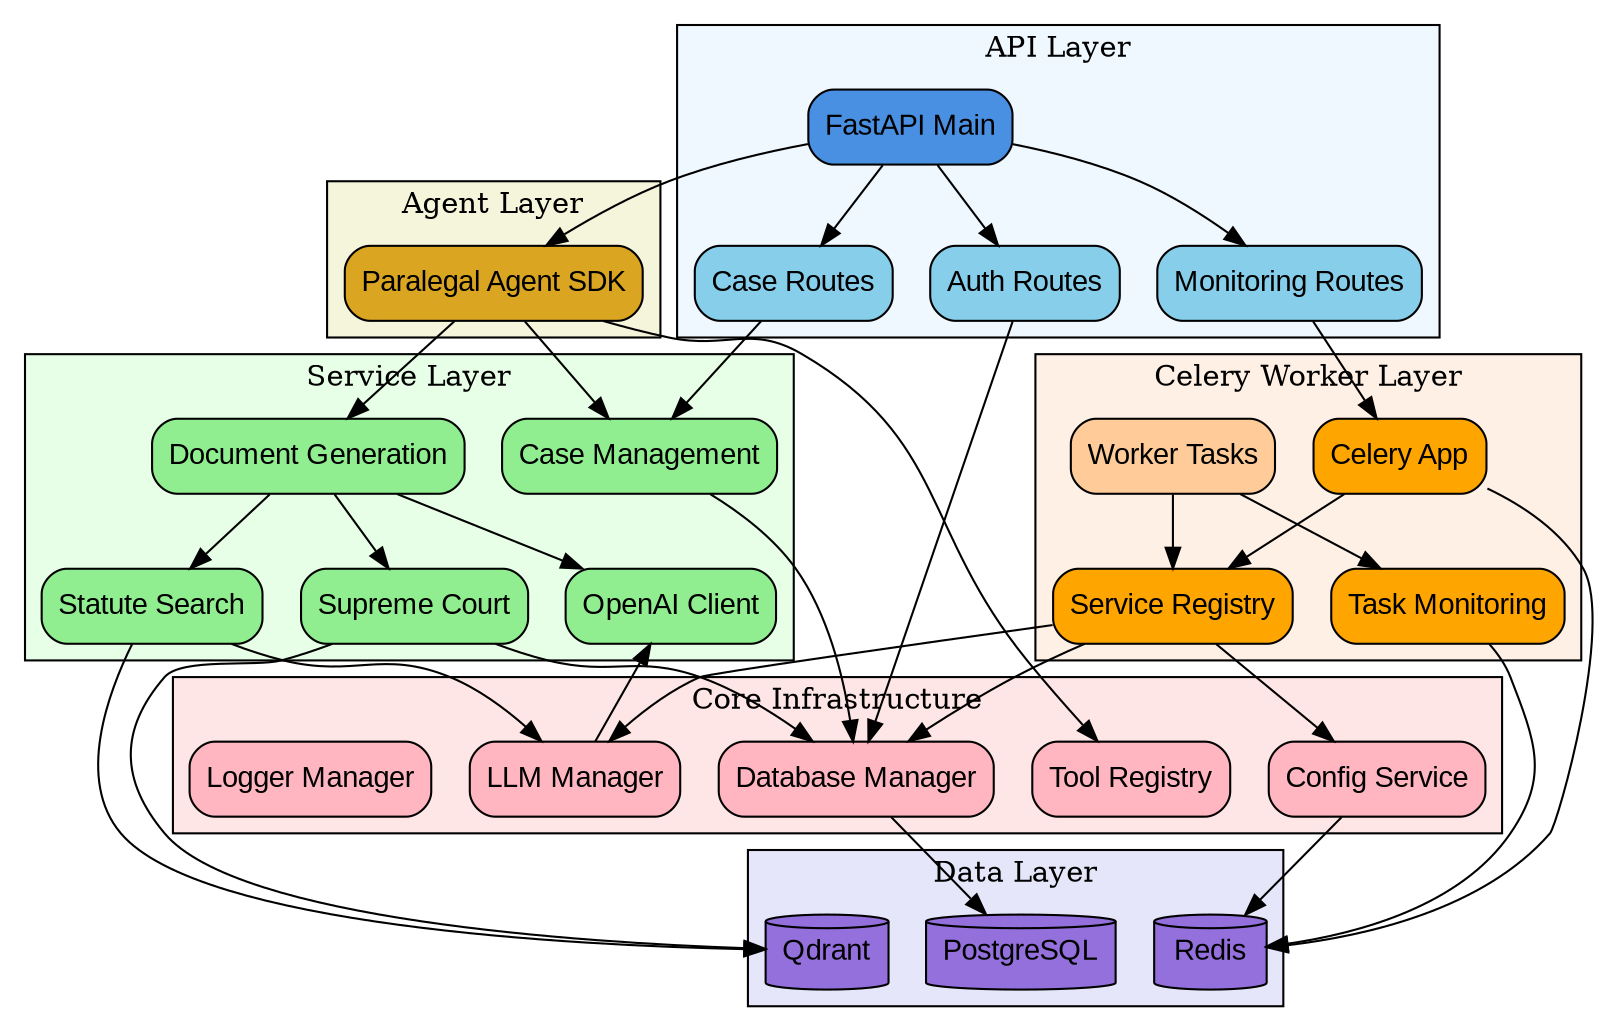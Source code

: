 digraph AI_Paralegal_Architecture {
    // Graph settings
    rankdir=TB;
    node [shape=box, style="rounded,filled", fontname="Arial"];
    edge [fontname="Arial"];
    
    // Color scheme
    node [fillcolor="#e8f4fd"];
    
    // Subgraphs for layers
    subgraph cluster_api {
        label="API Layer";
        style=filled;
        fillcolor="#f0f8ff";
        
        "FastAPI Main" [fillcolor="#4a90e2"];
        "Auth Routes" [fillcolor="#87ceeb"];
        "Case Routes" [fillcolor="#87ceeb"];
        "Monitoring Routes" [fillcolor="#87ceeb"];
    }
    
    subgraph cluster_agents {
        label="Agent Layer";
        style=filled;
        fillcolor="#f5f5dc";
        
        "Paralegal Agent SDK" [fillcolor="#daa520"];
    }
    
    subgraph cluster_services {
        label="Service Layer";
        style=filled;
        fillcolor="#e6ffe6";
        
        "Case Management" [fillcolor="#90ee90"];
        "Document Generation" [fillcolor="#90ee90"];
        "Statute Search" [fillcolor="#90ee90"];
        "Supreme Court" [fillcolor="#90ee90"];
        "OpenAI Client" [fillcolor="#90ee90"];
    }
    
    subgraph cluster_core {
        label="Core Infrastructure";
        style=filled;
        fillcolor="#ffe6e6";
        
        "Config Service" [fillcolor="#ffb6c1"];
        "Database Manager" [fillcolor="#ffb6c1"];
        "LLM Manager" [fillcolor="#ffb6c1"];
        "Tool Registry" [fillcolor="#ffb6c1"];
        "Logger Manager" [fillcolor="#ffb6c1"];
    }
    
    subgraph cluster_worker {
        label="Celery Worker Layer";
        style=filled;
        fillcolor="#fff0e6";
        
        "Celery App" [fillcolor="#ffa500"];
        "Service Registry" [fillcolor="#ffa500"];
        "Task Monitoring" [fillcolor="#ffa500"];
        "Worker Tasks" [fillcolor="#ffcc99"];
    }
    
    subgraph cluster_data {
        label="Data Layer";
        style=filled;
        fillcolor="#e6e6fa";
        
        "PostgreSQL" [shape=cylinder, fillcolor="#9370db"];
        "Redis" [shape=cylinder, fillcolor="#9370db"];
        "Qdrant" [shape=cylinder, fillcolor="#9370db"];
    }
    
    // Connections
    "FastAPI Main" -> "Auth Routes";
    "FastAPI Main" -> "Case Routes";
    "FastAPI Main" -> "Monitoring Routes";
    "FastAPI Main" -> "Paralegal Agent SDK";
    
    "Auth Routes" -> "Database Manager";
    "Case Routes" -> "Case Management";
    "Monitoring Routes" -> "Celery App";
    
    "Paralegal Agent SDK" -> "Tool Registry";
    "Paralegal Agent SDK" -> "Case Management";
    "Paralegal Agent SDK" -> "Document Generation";
    
    "Case Management" -> "Database Manager";
    "Document Generation" -> "Statute Search";
    "Document Generation" -> "Supreme Court";
    "Document Generation" -> "OpenAI Client";
    
    "Statute Search" -> "LLM Manager";
    "Statute Search" -> "Qdrant";
    "Supreme Court" -> "Database Manager";
    "Supreme Court" -> "Qdrant";
    
    "Database Manager" -> "PostgreSQL";
    "Config Service" -> "Redis";
    "LLM Manager" -> "OpenAI Client";
    
    "Celery App" -> "Service Registry";
    "Celery App" -> "Redis";
    "Service Registry" -> "Config Service";
    "Service Registry" -> "Database Manager";
    "Service Registry" -> "LLM Manager";
    
    "Worker Tasks" -> "Service Registry";
    "Worker Tasks" -> "Task Monitoring";
    "Task Monitoring" -> "Redis";
}
